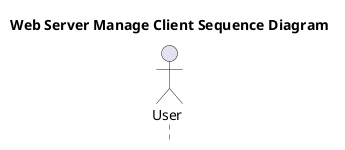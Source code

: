 @startuml Web Server Manage Client
title **Web Server Manage Client** Sequence Diagram
hide footbox
actor User

@enduml
